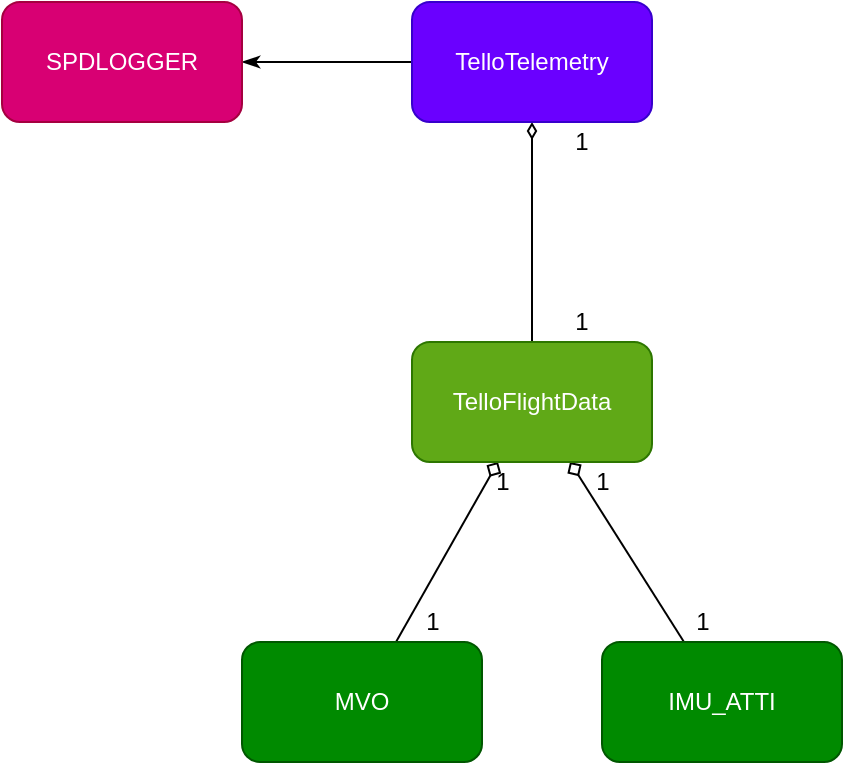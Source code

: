 <mxfile version="13.6.5" pages="2">
    <diagram id="eaUMyx7dPOAa2al45QBv" name="HighLevel">
        <mxGraphModel dx="988" dy="440" grid="1" gridSize="10" guides="1" tooltips="1" connect="1" arrows="1" fold="1" page="1" pageScale="1" pageWidth="850" pageHeight="1100" math="0" shadow="0">
            <root>
                <mxCell id="0"/>
                <mxCell id="1" parent="0"/>
                <mxCell id="4" value="" style="rounded=0;orthogonalLoop=1;jettySize=auto;html=1;endArrow=diamondThin;endFill=0;startArrow=none;startFill=0;" parent="1" source="3" target="2" edge="1">
                    <mxGeometry relative="1" as="geometry"/>
                </mxCell>
                <mxCell id="22" value="" style="edgeStyle=none;rounded=0;orthogonalLoop=1;jettySize=auto;html=1;endArrow=classicThin;endFill=1;" parent="1" source="2" target="21" edge="1">
                    <mxGeometry relative="1" as="geometry"/>
                </mxCell>
                <mxCell id="2" value="TelloTelemetry" style="rounded=1;whiteSpace=wrap;html=1;fillColor=#6a00ff;strokeColor=#3700CC;fontColor=#ffffff;" parent="1" vertex="1">
                    <mxGeometry x="245" y="160" width="120" height="60" as="geometry"/>
                </mxCell>
                <mxCell id="8" value="" style="rounded=0;orthogonalLoop=1;jettySize=auto;html=1;endArrow=diamond;endFill=0;" parent="1" source="7" target="3" edge="1">
                    <mxGeometry relative="1" as="geometry"/>
                </mxCell>
                <mxCell id="16" value="" style="edgeStyle=none;rounded=0;orthogonalLoop=1;jettySize=auto;html=1;endArrow=diamond;endFill=0;" parent="1" source="15" target="3" edge="1">
                    <mxGeometry relative="1" as="geometry"/>
                </mxCell>
                <mxCell id="3" value="TelloFlightData" style="whiteSpace=wrap;html=1;rounded=1;fillColor=#60a917;strokeColor=#2D7600;fontColor=#ffffff;" parent="1" vertex="1">
                    <mxGeometry x="245" y="330" width="120" height="60" as="geometry"/>
                </mxCell>
                <mxCell id="5" value="1" style="text;html=1;strokeColor=none;fillColor=none;align=center;verticalAlign=middle;whiteSpace=wrap;rounded=0;" parent="1" vertex="1">
                    <mxGeometry x="310" y="310" width="40" height="20" as="geometry"/>
                </mxCell>
                <mxCell id="6" value="1" style="text;html=1;strokeColor=none;fillColor=none;align=center;verticalAlign=middle;whiteSpace=wrap;rounded=0;" parent="1" vertex="1">
                    <mxGeometry x="310" y="220" width="40" height="20" as="geometry"/>
                </mxCell>
                <mxCell id="7" value="MVO" style="whiteSpace=wrap;html=1;rounded=1;fontColor=#ffffff;strokeColor=#005700;fillColor=#008a00;" parent="1" vertex="1">
                    <mxGeometry x="160" y="480" width="120" height="60" as="geometry"/>
                </mxCell>
                <mxCell id="15" value="IMU_ATTI" style="whiteSpace=wrap;html=1;rounded=1;fontColor=#ffffff;strokeColor=#005700;fillColor=#008a00;" parent="1" vertex="1">
                    <mxGeometry x="340" y="480" width="120" height="60" as="geometry"/>
                </mxCell>
                <mxCell id="17" value="1" style="text;html=1;align=center;verticalAlign=middle;resizable=0;points=[];autosize=1;" parent="1" vertex="1">
                    <mxGeometry x="330" y="390" width="20" height="20" as="geometry"/>
                </mxCell>
                <mxCell id="18" value="1" style="text;html=1;align=center;verticalAlign=middle;resizable=0;points=[];autosize=1;" parent="1" vertex="1">
                    <mxGeometry x="380" y="460" width="20" height="20" as="geometry"/>
                </mxCell>
                <mxCell id="19" value="1" style="text;html=1;align=center;verticalAlign=middle;resizable=0;points=[];autosize=1;" parent="1" vertex="1">
                    <mxGeometry x="280" y="390" width="20" height="20" as="geometry"/>
                </mxCell>
                <mxCell id="20" value="1" style="text;html=1;align=center;verticalAlign=middle;resizable=0;points=[];autosize=1;" parent="1" vertex="1">
                    <mxGeometry x="245" y="460" width="20" height="20" as="geometry"/>
                </mxCell>
                <mxCell id="21" value="SPDLOGGER" style="whiteSpace=wrap;html=1;rounded=1;fillColor=#d80073;strokeColor=#A50040;fontColor=#ffffff;" parent="1" vertex="1">
                    <mxGeometry x="40" y="160" width="120" height="60" as="geometry"/>
                </mxCell>
            </root>
        </mxGraphModel>
    </diagram>
    <diagram name="MSGActivityDiagram" id="P-N2ksKgzLIH1Jo4JEOq">
        <mxGraphModel dx="988" dy="440" grid="1" gridSize="10" guides="1" tooltips="1" connect="1" arrows="1" fold="1" page="1" pageScale="1" pageWidth="850" pageHeight="1100" math="0" shadow="0">
            <root>
                <mxCell id="fFh5n_tCsRmxz2UFtYTy-0"/>
                <mxCell id="fFh5n_tCsRmxz2UFtYTy-1" parent="fFh5n_tCsRmxz2UFtYTy-0"/>
                <mxCell id="fFh5n_tCsRmxz2UFtYTy-24" value="" style="rounded=0;whiteSpace=wrap;html=1;fillColor=none;dashed=1;" parent="fFh5n_tCsRmxz2UFtYTy-1" vertex="1">
                    <mxGeometry x="610" y="120" width="690" height="790" as="geometry"/>
                </mxCell>
                <mxCell id="fFh5n_tCsRmxz2UFtYTy-2" value="" style="rounded=0;orthogonalLoop=1;jettySize=auto;html=1;endArrow=diamondThin;endFill=0;startArrow=none;startFill=0;" parent="fFh5n_tCsRmxz2UFtYTy-1" source="fFh5n_tCsRmxz2UFtYTy-7" target="fFh5n_tCsRmxz2UFtYTy-4" edge="1">
                    <mxGeometry relative="1" as="geometry"/>
                </mxCell>
                <mxCell id="fFh5n_tCsRmxz2UFtYTy-3" value="" style="edgeStyle=none;rounded=0;orthogonalLoop=1;jettySize=auto;html=1;endArrow=classicThin;endFill=1;" parent="fFh5n_tCsRmxz2UFtYTy-1" source="fFh5n_tCsRmxz2UFtYTy-4" target="fFh5n_tCsRmxz2UFtYTy-16" edge="1">
                    <mxGeometry relative="1" as="geometry"/>
                </mxCell>
                <mxCell id="fFh5n_tCsRmxz2UFtYTy-4" value="TelloTelemetry" style="rounded=1;whiteSpace=wrap;html=1;fillColor=#6a00ff;strokeColor=#3700CC;fontColor=#ffffff;" parent="fFh5n_tCsRmxz2UFtYTy-1" vertex="1">
                    <mxGeometry x="245" y="160" width="120" height="60" as="geometry"/>
                </mxCell>
                <mxCell id="fFh5n_tCsRmxz2UFtYTy-5" value="" style="rounded=0;orthogonalLoop=1;jettySize=auto;html=1;endArrow=diamond;endFill=0;" parent="fFh5n_tCsRmxz2UFtYTy-1" source="fFh5n_tCsRmxz2UFtYTy-10" target="fFh5n_tCsRmxz2UFtYTy-7" edge="1">
                    <mxGeometry relative="1" as="geometry"/>
                </mxCell>
                <mxCell id="fFh5n_tCsRmxz2UFtYTy-6" value="" style="edgeStyle=none;rounded=0;orthogonalLoop=1;jettySize=auto;html=1;endArrow=diamond;endFill=0;" parent="fFh5n_tCsRmxz2UFtYTy-1" source="fFh5n_tCsRmxz2UFtYTy-11" target="fFh5n_tCsRmxz2UFtYTy-7" edge="1">
                    <mxGeometry relative="1" as="geometry"/>
                </mxCell>
                <mxCell id="fFh5n_tCsRmxz2UFtYTy-7" value="TelloFlightData" style="whiteSpace=wrap;html=1;rounded=1;fillColor=#60a917;strokeColor=#2D7600;fontColor=#ffffff;" parent="fFh5n_tCsRmxz2UFtYTy-1" vertex="1">
                    <mxGeometry x="245" y="330" width="120" height="60" as="geometry"/>
                </mxCell>
                <mxCell id="fFh5n_tCsRmxz2UFtYTy-8" value="1" style="text;html=1;strokeColor=none;fillColor=none;align=center;verticalAlign=middle;whiteSpace=wrap;rounded=0;" parent="fFh5n_tCsRmxz2UFtYTy-1" vertex="1">
                    <mxGeometry x="310" y="310" width="40" height="20" as="geometry"/>
                </mxCell>
                <mxCell id="fFh5n_tCsRmxz2UFtYTy-9" value="1" style="text;html=1;strokeColor=none;fillColor=none;align=center;verticalAlign=middle;whiteSpace=wrap;rounded=0;" parent="fFh5n_tCsRmxz2UFtYTy-1" vertex="1">
                    <mxGeometry x="310" y="220" width="40" height="20" as="geometry"/>
                </mxCell>
                <mxCell id="fFh5n_tCsRmxz2UFtYTy-10" value="MVO" style="whiteSpace=wrap;html=1;rounded=1;fontColor=#ffffff;strokeColor=#005700;fillColor=#008a00;" parent="fFh5n_tCsRmxz2UFtYTy-1" vertex="1">
                    <mxGeometry x="160" y="480" width="120" height="60" as="geometry"/>
                </mxCell>
                <mxCell id="fFh5n_tCsRmxz2UFtYTy-11" value="IMU_ATTI" style="whiteSpace=wrap;html=1;rounded=1;fontColor=#ffffff;strokeColor=#005700;fillColor=#008a00;" parent="fFh5n_tCsRmxz2UFtYTy-1" vertex="1">
                    <mxGeometry x="340" y="480" width="120" height="60" as="geometry"/>
                </mxCell>
                <mxCell id="fFh5n_tCsRmxz2UFtYTy-12" value="1" style="text;html=1;align=center;verticalAlign=middle;resizable=0;points=[];autosize=1;" parent="fFh5n_tCsRmxz2UFtYTy-1" vertex="1">
                    <mxGeometry x="330" y="390" width="20" height="20" as="geometry"/>
                </mxCell>
                <mxCell id="fFh5n_tCsRmxz2UFtYTy-13" value="1" style="text;html=1;align=center;verticalAlign=middle;resizable=0;points=[];autosize=1;" parent="fFh5n_tCsRmxz2UFtYTy-1" vertex="1">
                    <mxGeometry x="380" y="460" width="20" height="20" as="geometry"/>
                </mxCell>
                <mxCell id="fFh5n_tCsRmxz2UFtYTy-14" value="1" style="text;html=1;align=center;verticalAlign=middle;resizable=0;points=[];autosize=1;" parent="fFh5n_tCsRmxz2UFtYTy-1" vertex="1">
                    <mxGeometry x="280" y="390" width="20" height="20" as="geometry"/>
                </mxCell>
                <mxCell id="fFh5n_tCsRmxz2UFtYTy-15" value="1" style="text;html=1;align=center;verticalAlign=middle;resizable=0;points=[];autosize=1;" parent="fFh5n_tCsRmxz2UFtYTy-1" vertex="1">
                    <mxGeometry x="245" y="460" width="20" height="20" as="geometry"/>
                </mxCell>
                <mxCell id="fFh5n_tCsRmxz2UFtYTy-16" value="SPDLOGGER" style="whiteSpace=wrap;html=1;rounded=1;fillColor=#d80073;strokeColor=#A50040;fontColor=#ffffff;" parent="fFh5n_tCsRmxz2UFtYTy-1" vertex="1">
                    <mxGeometry x="40" y="160" width="120" height="60" as="geometry"/>
                </mxCell>
                <mxCell id="fFh5n_tCsRmxz2UFtYTy-21" style="edgeStyle=orthogonalEdgeStyle;rounded=0;orthogonalLoop=1;jettySize=auto;html=1;entryX=0.5;entryY=0;entryDx=0;entryDy=0;" parent="fFh5n_tCsRmxz2UFtYTy-1" source="fFh5n_tCsRmxz2UFtYTy-19" target="fFh5n_tCsRmxz2UFtYTy-20" edge="1">
                    <mxGeometry relative="1" as="geometry">
                        <Array as="points">
                            <mxPoint x="950" y="140"/>
                            <mxPoint x="720" y="140"/>
                        </Array>
                    </mxGeometry>
                </mxCell>
                <mxCell id="fFh5n_tCsRmxz2UFtYTy-19" value="" style="ellipse;whiteSpace=wrap;html=1;aspect=fixed;" parent="fFh5n_tCsRmxz2UFtYTy-1" vertex="1">
                    <mxGeometry x="940" y="40" width="20" height="20" as="geometry"/>
                </mxCell>
                <mxCell id="fFh5n_tCsRmxz2UFtYTy-23" value="" style="edgeStyle=orthogonalEdgeStyle;rounded=0;orthogonalLoop=1;jettySize=auto;html=1;entryX=0.5;entryY=0;entryDx=0;entryDy=0;" parent="fFh5n_tCsRmxz2UFtYTy-1" source="fFh5n_tCsRmxz2UFtYTy-20" target="fFh5n_tCsRmxz2UFtYTy-29" edge="1">
                    <mxGeometry relative="1" as="geometry">
                        <mxPoint x="720" y="300" as="targetPoint"/>
                    </mxGeometry>
                </mxCell>
                <mxCell id="fFh5n_tCsRmxz2UFtYTy-20" value="socket.bind(192.168.10.1,9000)" style="whiteSpace=wrap;html=1;rounded=1;fillColor=#60a917;strokeColor=#2D7600;fontColor=#ffffff;" parent="fFh5n_tCsRmxz2UFtYTy-1" vertex="1">
                    <mxGeometry x="625" y="160" width="190" height="60" as="geometry"/>
                </mxCell>
                <mxCell id="fFh5n_tCsRmxz2UFtYTy-25" value="IncommingDataThread" style="text;html=1;align=center;verticalAlign=middle;resizable=0;points=[];autosize=1;" parent="fFh5n_tCsRmxz2UFtYTy-1" vertex="1">
                    <mxGeometry x="600" y="100" width="140" height="20" as="geometry"/>
                </mxCell>
                <mxCell id="fFh5n_tCsRmxz2UFtYTy-28" value="Extract &lt;b&gt;&lt;font color=&quot;#ffff33&quot;&gt;CMD&lt;/font&gt;&lt;/b&gt; from data (bytestring)" style="text;html=1;strokeColor=none;fillColor=none;align=center;verticalAlign=middle;whiteSpace=wrap;rounded=0;dashed=1;" parent="fFh5n_tCsRmxz2UFtYTy-1" vertex="1">
                    <mxGeometry x="625" y="250" width="200" height="20" as="geometry"/>
                </mxCell>
                <mxCell id="fFh5n_tCsRmxz2UFtYTy-31" value="" style="edgeStyle=orthogonalEdgeStyle;rounded=0;orthogonalLoop=1;jettySize=auto;html=1;" parent="fFh5n_tCsRmxz2UFtYTy-1" source="fFh5n_tCsRmxz2UFtYTy-29" target="fFh5n_tCsRmxz2UFtYTy-30" edge="1">
                    <mxGeometry relative="1" as="geometry"/>
                </mxCell>
                <mxCell id="fFh5n_tCsRmxz2UFtYTy-32" value="YES" style="edgeLabel;html=1;align=center;verticalAlign=middle;resizable=0;points=[];" parent="fFh5n_tCsRmxz2UFtYTy-31" vertex="1" connectable="0">
                    <mxGeometry x="-0.209" y="1" relative="1" as="geometry">
                        <mxPoint as="offset"/>
                    </mxGeometry>
                </mxCell>
                <mxCell id="fFh5n_tCsRmxz2UFtYTy-35" value="" style="edgeStyle=orthogonalEdgeStyle;rounded=0;orthogonalLoop=1;jettySize=auto;html=1;" parent="fFh5n_tCsRmxz2UFtYTy-1" source="fFh5n_tCsRmxz2UFtYTy-29" target="fFh5n_tCsRmxz2UFtYTy-34" edge="1">
                    <mxGeometry relative="1" as="geometry"/>
                </mxCell>
                <mxCell id="fFh5n_tCsRmxz2UFtYTy-29" value="cmd ==&amp;nbsp;LOG_HEADER_MSG&amp;nbsp;" style="rhombus;whiteSpace=wrap;html=1;fillColor=#60a917;strokeColor=#2D7600;fontColor=#ffffff;" parent="fFh5n_tCsRmxz2UFtYTy-1" vertex="1">
                    <mxGeometry x="630" y="310" width="180" height="80" as="geometry"/>
                </mxCell>
                <mxCell id="fFh5n_tCsRmxz2UFtYTy-30" value="Send ack&lt;br&gt;(This will start log_data channel)" style="whiteSpace=wrap;html=1;fontColor=#ffffff;strokeColor=#2D7600;fillColor=#60a917;" parent="fFh5n_tCsRmxz2UFtYTy-1" vertex="1">
                    <mxGeometry x="890" y="320" width="340" height="60" as="geometry"/>
                </mxCell>
                <mxCell id="fFh5n_tCsRmxz2UFtYTy-38" value="" style="edgeStyle=orthogonalEdgeStyle;rounded=0;orthogonalLoop=1;jettySize=auto;html=1;" parent="fFh5n_tCsRmxz2UFtYTy-1" source="fFh5n_tCsRmxz2UFtYTy-34" target="fFh5n_tCsRmxz2UFtYTy-37" edge="1">
                    <mxGeometry relative="1" as="geometry"/>
                </mxCell>
                <mxCell id="fFh5n_tCsRmxz2UFtYTy-39" value="YES" style="edgeLabel;html=1;align=center;verticalAlign=middle;resizable=0;points=[];" parent="fFh5n_tCsRmxz2UFtYTy-38" vertex="1" connectable="0">
                    <mxGeometry x="-0.206" y="-3" relative="1" as="geometry">
                        <mxPoint as="offset"/>
                    </mxGeometry>
                </mxCell>
                <mxCell id="fFh5n_tCsRmxz2UFtYTy-41" value="" style="edgeStyle=orthogonalEdgeStyle;rounded=0;orthogonalLoop=1;jettySize=auto;html=1;" parent="fFh5n_tCsRmxz2UFtYTy-1" source="fFh5n_tCsRmxz2UFtYTy-34" target="fFh5n_tCsRmxz2UFtYTy-40" edge="1">
                    <mxGeometry relative="1" as="geometry"/>
                </mxCell>
                <mxCell id="fFh5n_tCsRmxz2UFtYTy-34" value="cmd ==&amp;nbsp;LOG_DATA_MSG&amp;nbsp;" style="rhombus;whiteSpace=wrap;html=1;fillColor=#60a917;strokeColor=#2D7600;fontColor=#ffffff;" parent="fFh5n_tCsRmxz2UFtYTy-1" vertex="1">
                    <mxGeometry x="630" y="430" width="180" height="80" as="geometry"/>
                </mxCell>
                <mxCell id="fFh5n_tCsRmxz2UFtYTy-37" value="telloTelemerty.GetLogData()-&amp;gt;Update(data[10:])" style="whiteSpace=wrap;html=1;fontColor=#ffffff;strokeColor=#2D7600;fillColor=#60a917;" parent="fFh5n_tCsRmxz2UFtYTy-1" vertex="1">
                    <mxGeometry x="870" y="425" width="380" height="90" as="geometry"/>
                </mxCell>
                <mxCell id="fFh5n_tCsRmxz2UFtYTy-43" value="" style="edgeStyle=orthogonalEdgeStyle;rounded=0;orthogonalLoop=1;jettySize=auto;html=1;" parent="fFh5n_tCsRmxz2UFtYTy-1" source="fFh5n_tCsRmxz2UFtYTy-40" target="fFh5n_tCsRmxz2UFtYTy-42" edge="1">
                    <mxGeometry relative="1" as="geometry"/>
                </mxCell>
                <mxCell id="fFh5n_tCsRmxz2UFtYTy-44" value="YES" style="edgeLabel;html=1;align=center;verticalAlign=middle;resizable=0;points=[];" parent="fFh5n_tCsRmxz2UFtYTy-43" vertex="1" connectable="0">
                    <mxGeometry x="-0.327" relative="1" as="geometry">
                        <mxPoint as="offset"/>
                    </mxGeometry>
                </mxCell>
                <mxCell id="fFh5n_tCsRmxz2UFtYTy-46" value="" style="edgeStyle=orthogonalEdgeStyle;rounded=0;orthogonalLoop=1;jettySize=auto;html=1;" parent="fFh5n_tCsRmxz2UFtYTy-1" source="fFh5n_tCsRmxz2UFtYTy-40" target="fFh5n_tCsRmxz2UFtYTy-45" edge="1">
                    <mxGeometry relative="1" as="geometry"/>
                </mxCell>
                <mxCell id="fFh5n_tCsRmxz2UFtYTy-40" value="cmd ==&amp;nbsp;WIFI_MSG&amp;nbsp;" style="rhombus;whiteSpace=wrap;html=1;fillColor=#60a917;strokeColor=#2D7600;fontColor=#ffffff;" parent="fFh5n_tCsRmxz2UFtYTy-1" vertex="1">
                    <mxGeometry x="630" y="580" width="180" height="80" as="geometry"/>
                </mxCell>
                <mxCell id="fFh5n_tCsRmxz2UFtYTy-42" value="&lt;div style=&quot;line-height: 19px&quot;&gt;&lt;div style=&quot;line-height: 19px&quot;&gt;tello_telemetry.GetFlightData()-&amp;gt;SetWifiStrength(data[9]);&lt;/div&gt;&lt;/div&gt;" style="whiteSpace=wrap;html=1;fontColor=#ffffff;strokeColor=#2D7600;fillColor=#60a917;" parent="fFh5n_tCsRmxz2UFtYTy-1" vertex="1">
                    <mxGeometry x="880" y="590" width="360" height="60" as="geometry"/>
                </mxCell>
                <mxCell id="ghU2878MjdMfd1t0x72Y-1" value="" style="edgeStyle=orthogonalEdgeStyle;rounded=0;orthogonalLoop=1;jettySize=auto;html=1;" edge="1" parent="fFh5n_tCsRmxz2UFtYTy-1" source="fFh5n_tCsRmxz2UFtYTy-45" target="ghU2878MjdMfd1t0x72Y-0">
                    <mxGeometry relative="1" as="geometry"/>
                </mxCell>
                <mxCell id="ghU2878MjdMfd1t0x72Y-2" value="YES" style="edgeLabel;html=1;align=center;verticalAlign=middle;resizable=0;points=[];" vertex="1" connectable="0" parent="ghU2878MjdMfd1t0x72Y-1">
                    <mxGeometry x="-0.254" y="-2" relative="1" as="geometry">
                        <mxPoint as="offset"/>
                    </mxGeometry>
                </mxCell>
                <mxCell id="fFh5n_tCsRmxz2UFtYTy-45" value="cmd ==&amp;nbsp;ATT_LIMIT_MSG&amp;nbsp;" style="rhombus;whiteSpace=wrap;html=1;fillColor=#60a917;strokeColor=#2D7600;fontColor=#ffffff;" parent="fFh5n_tCsRmxz2UFtYTy-1" vertex="1">
                    <mxGeometry x="630" y="740" width="180" height="80" as="geometry"/>
                </mxCell>
                <mxCell id="ghU2878MjdMfd1t0x72Y-0" value="&lt;div style=&quot;line-height: 19px&quot;&gt;tello_telemetry.GetFlightData()-&amp;gt;SetAttLimit(received.GetData())&lt;/div&gt;" style="whiteSpace=wrap;html=1;fontColor=#ffffff;strokeColor=#2D7600;fillColor=#60a917;" vertex="1" parent="fFh5n_tCsRmxz2UFtYTy-1">
                    <mxGeometry x="870" y="750" width="420" height="60" as="geometry"/>
                </mxCell>
            </root>
        </mxGraphModel>
    </diagram>
</mxfile>